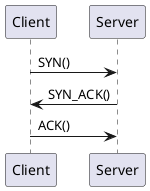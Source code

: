 @startuml
participant Client
participant Server

Client -> Server : SYN()
Server -> Client : SYN_ACK()
Client -> Server : ACK()
@enduml
